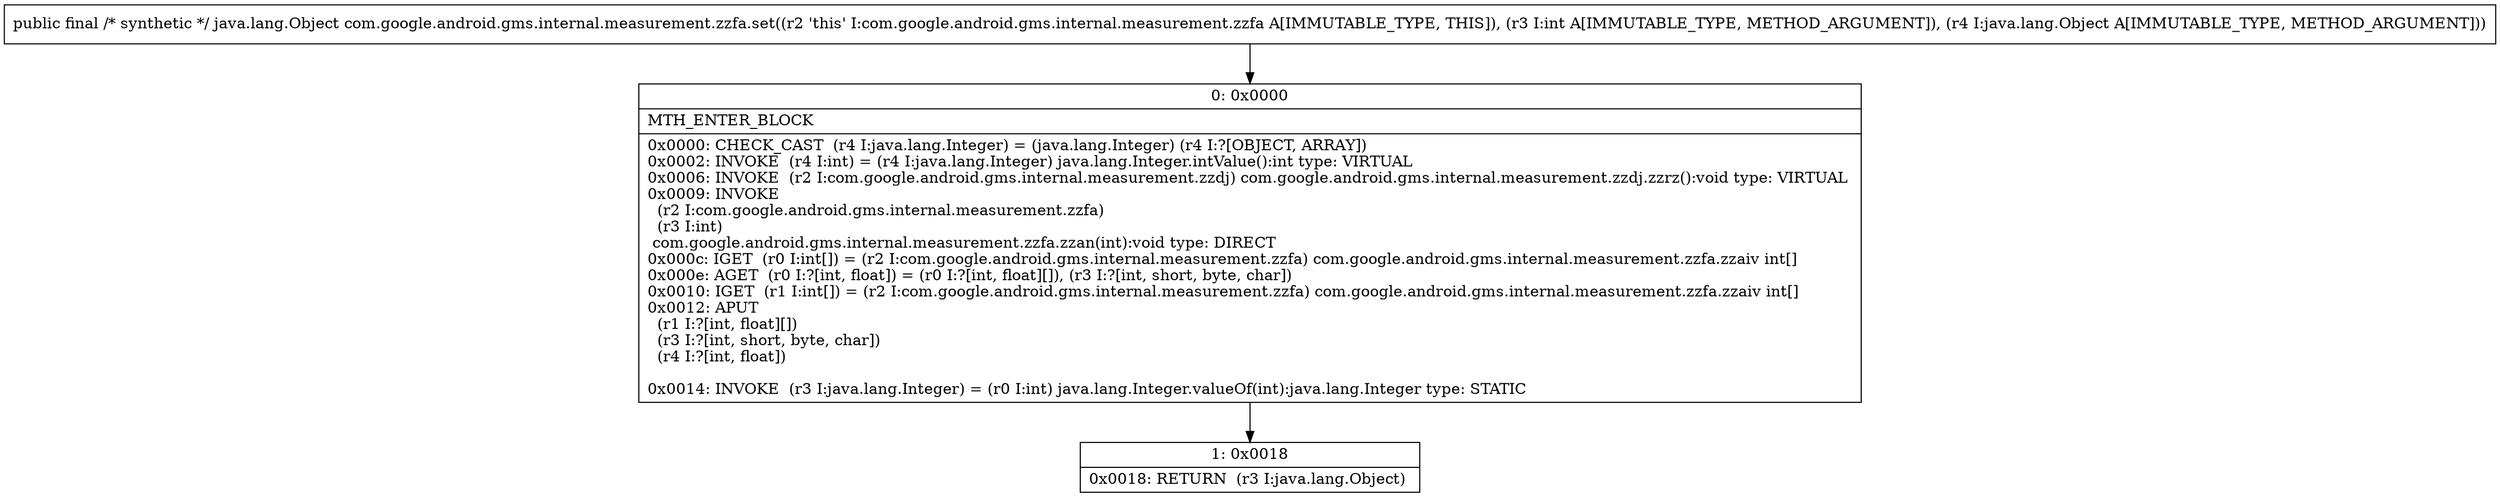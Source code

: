 digraph "CFG forcom.google.android.gms.internal.measurement.zzfa.set(ILjava\/lang\/Object;)Ljava\/lang\/Object;" {
Node_0 [shape=record,label="{0\:\ 0x0000|MTH_ENTER_BLOCK\l|0x0000: CHECK_CAST  (r4 I:java.lang.Integer) = (java.lang.Integer) (r4 I:?[OBJECT, ARRAY]) \l0x0002: INVOKE  (r4 I:int) = (r4 I:java.lang.Integer) java.lang.Integer.intValue():int type: VIRTUAL \l0x0006: INVOKE  (r2 I:com.google.android.gms.internal.measurement.zzdj) com.google.android.gms.internal.measurement.zzdj.zzrz():void type: VIRTUAL \l0x0009: INVOKE  \l  (r2 I:com.google.android.gms.internal.measurement.zzfa)\l  (r3 I:int)\l com.google.android.gms.internal.measurement.zzfa.zzan(int):void type: DIRECT \l0x000c: IGET  (r0 I:int[]) = (r2 I:com.google.android.gms.internal.measurement.zzfa) com.google.android.gms.internal.measurement.zzfa.zzaiv int[] \l0x000e: AGET  (r0 I:?[int, float]) = (r0 I:?[int, float][]), (r3 I:?[int, short, byte, char]) \l0x0010: IGET  (r1 I:int[]) = (r2 I:com.google.android.gms.internal.measurement.zzfa) com.google.android.gms.internal.measurement.zzfa.zzaiv int[] \l0x0012: APUT  \l  (r1 I:?[int, float][])\l  (r3 I:?[int, short, byte, char])\l  (r4 I:?[int, float])\l \l0x0014: INVOKE  (r3 I:java.lang.Integer) = (r0 I:int) java.lang.Integer.valueOf(int):java.lang.Integer type: STATIC \l}"];
Node_1 [shape=record,label="{1\:\ 0x0018|0x0018: RETURN  (r3 I:java.lang.Object) \l}"];
MethodNode[shape=record,label="{public final \/* synthetic *\/ java.lang.Object com.google.android.gms.internal.measurement.zzfa.set((r2 'this' I:com.google.android.gms.internal.measurement.zzfa A[IMMUTABLE_TYPE, THIS]), (r3 I:int A[IMMUTABLE_TYPE, METHOD_ARGUMENT]), (r4 I:java.lang.Object A[IMMUTABLE_TYPE, METHOD_ARGUMENT])) }"];
MethodNode -> Node_0;
Node_0 -> Node_1;
}

